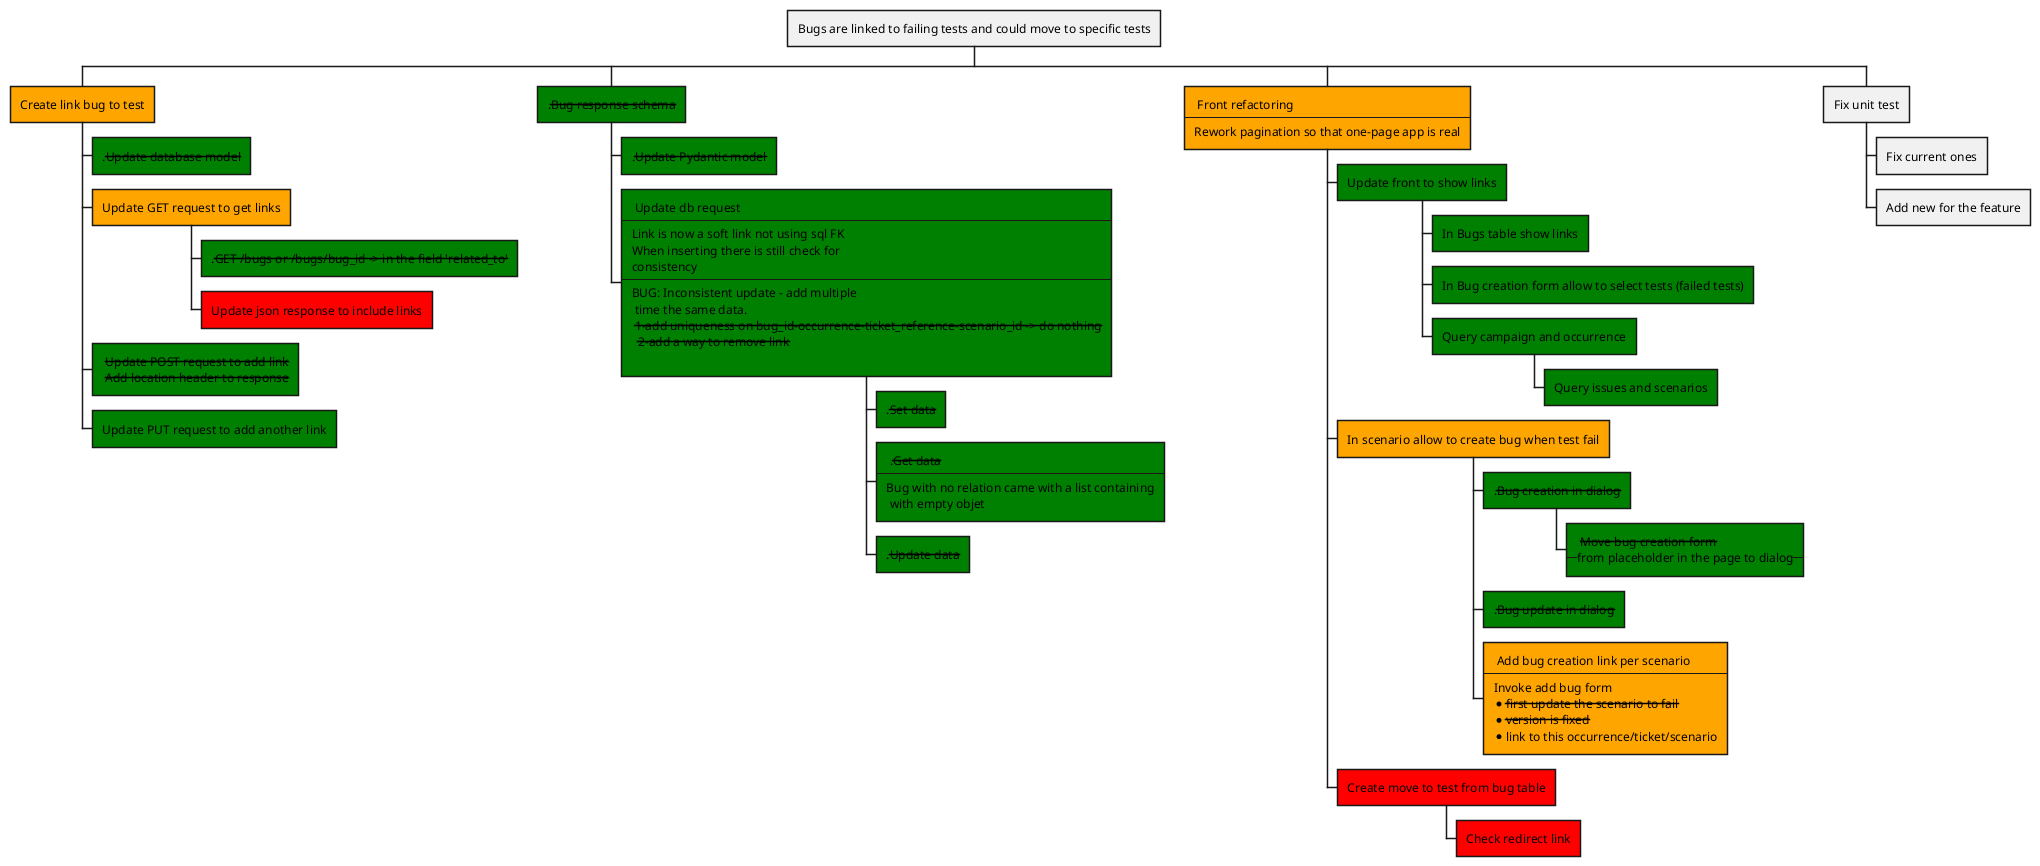 @startwbs
'https://plantuml.com/wbs-diagram

'https://github.com/Hidden-goblin/eaidashboard/issues/67

* Bugs are linked to failing tests and could move to specific tests
**[#orange] Create link bug to test
***[#green] .--Update database model--
***[#orange] Update GET request to get links
****[#green] .--GET /bugs or /bugs/bug_id -> in the field 'related_to'--
****[#red] Update json response to include links
***[#green]: --Update POST request to add link--
 --Add location header to response--;
***[#green] Update PUT request to add another link
**[#green] .--Bug response schema--
***[#green] .--Update Pydantic model--
***[#green]: Update db request
----
Link is now a soft link not using sql FK
When inserting there is still check for
consistency
----
BUG: Inconsistent update - add multiple
 time the same data.
 --1-add uniqueness on bug_id-occurrence-ticket_reference-scenario_id -> do nothing--
  --2-add a way to remove link--
;

****[#green] .--Set data--
****[#green]: .--Get data--
----
Bug with no relation came with a list containing
 with empty objet;
****[#green] .--Update data--
**[#orange]: Front refactoring
----
Rework pagination so that one-page app is real;
***[#green] Update front to show links
****[#green] In Bugs table show links
****[#green] In Bug creation form allow to select tests (failed tests)
****[#green] Query campaign and occurrence
*****[#green] Query issues and scenarios
***[#orange] In scenario allow to create bug when test fail
****[#green] .--Bug creation in dialog--
*****[#green]: --Move bug creation form--
--from placeholder in the page to dialog--;
****[#green] .--Bug update in dialog--
****[#orange]: Add bug creation link per scenario
----
Invoke add bug form
* --first update the scenario to fail--
* --version is fixed--
* link to this occurrence/ticket/scenario;
***[#red] Create move to test from bug table
****[#red] Check redirect link
** Fix unit test
*** Fix current ones
*** Add new for the feature
@endwbs